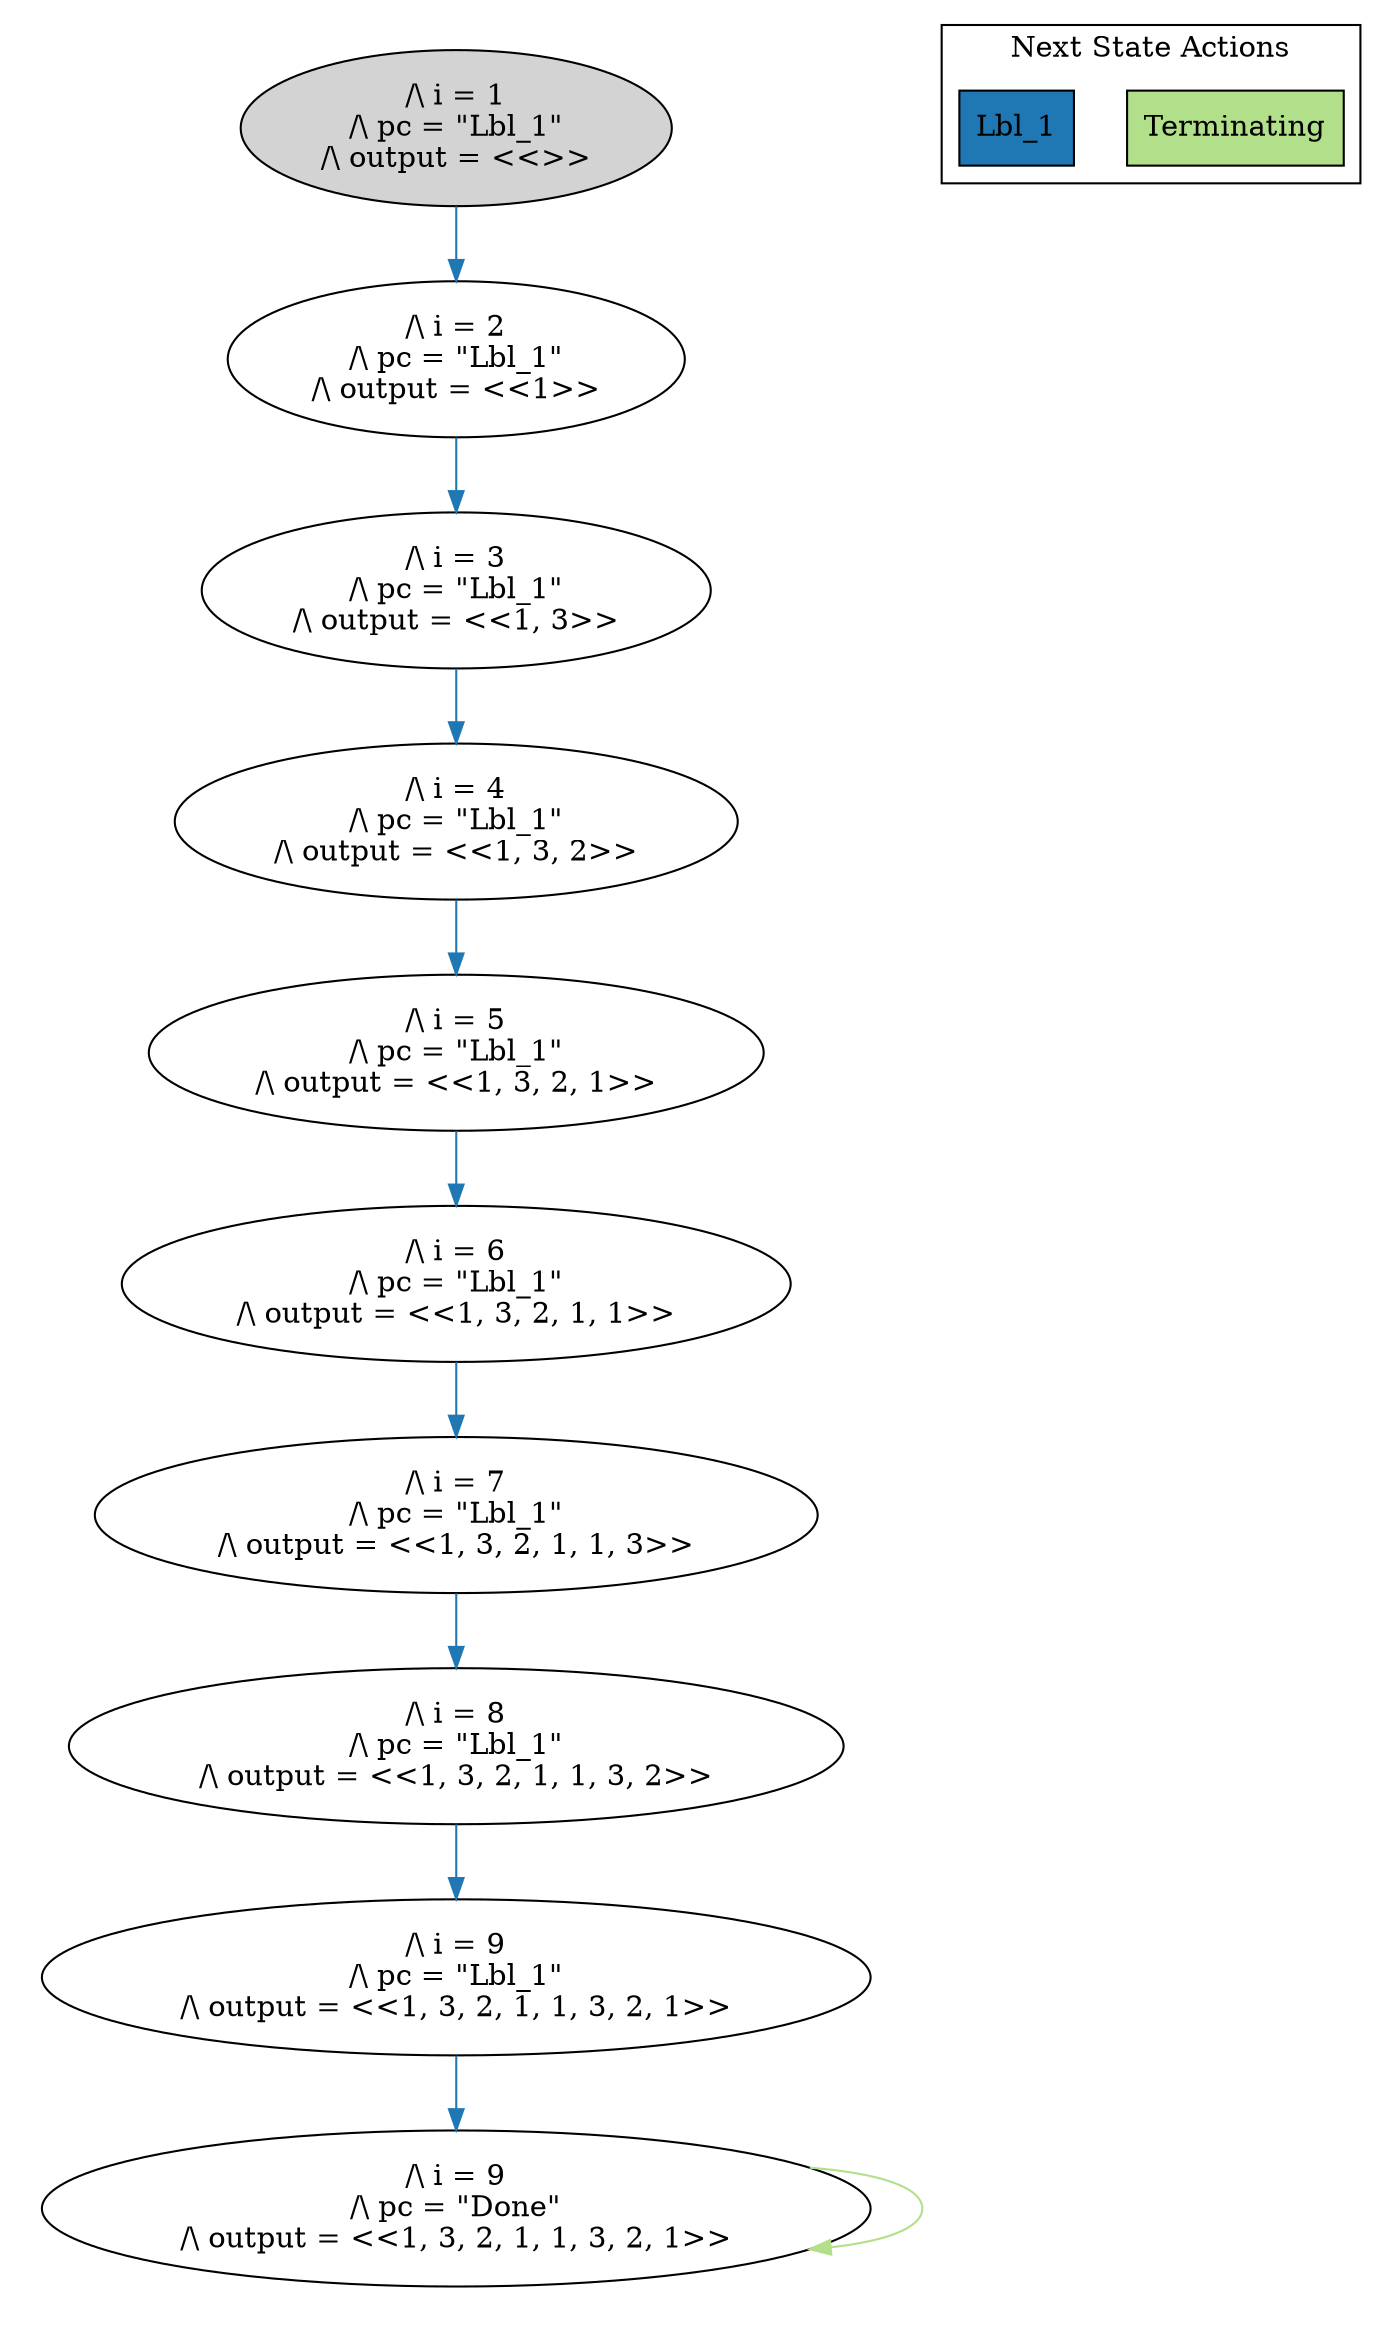 strict digraph DiskGraph {
edge [colorscheme="paired12"]
nodesep=0.35;
subgraph cluster_graph {
color="white";
-941301098732098270 [label="/\\ i = 1\n/\\ pc = \"Lbl_1\"\n/\\ output = <<>>",style = filled]
-941301098732098270 -> 7525569055973471012 [label="",color="2",fontcolor="2"];
7525569055973471012 [label="/\\ i = 2\n/\\ pc = \"Lbl_1\"\n/\\ output = <<1>>"];
7525569055973471012 -> -2630337383268644020 [label="",color="2",fontcolor="2"];
-2630337383268644020 [label="/\\ i = 3\n/\\ pc = \"Lbl_1\"\n/\\ output = <<1, 3>>"];
-2630337383268644020 -> 94864154492564836 [label="",color="2",fontcolor="2"];
94864154492564836 [label="/\\ i = 4\n/\\ pc = \"Lbl_1\"\n/\\ output = <<1, 3, 2>>"];
94864154492564836 -> 7802063866194813792 [label="",color="2",fontcolor="2"];
7802063866194813792 [label="/\\ i = 5\n/\\ pc = \"Lbl_1\"\n/\\ output = <<1, 3, 2, 1>>"];
7802063866194813792 -> 994109547221028950 [label="",color="2",fontcolor="2"];
994109547221028950 [label="/\\ i = 6\n/\\ pc = \"Lbl_1\"\n/\\ output = <<1, 3, 2, 1, 1>>"];
994109547221028950 -> 2752635397533675377 [label="",color="2",fontcolor="2"];
2752635397533675377 [label="/\\ i = 7\n/\\ pc = \"Lbl_1\"\n/\\ output = <<1, 3, 2, 1, 1, 3>>"];
2752635397533675377 -> -7798924648132049085 [label="",color="2",fontcolor="2"];
-7798924648132049085 [label="/\\ i = 8\n/\\ pc = \"Lbl_1\"\n/\\ output = <<1, 3, 2, 1, 1, 3, 2>>"];
-7798924648132049085 -> 2293389840989201870 [label="",color="2",fontcolor="2"];
2293389840989201870 [label="/\\ i = 9\n/\\ pc = \"Lbl_1\"\n/\\ output = <<1, 3, 2, 1, 1, 3, 2, 1>>"];
2293389840989201870 -> 3892141508847393176 [label="",color="2",fontcolor="2"];
3892141508847393176 [label="/\\ i = 9\n/\\ pc = \"Done\"\n/\\ output = <<1, 3, 2, 1, 1, 3, 2, 1>>"];
3892141508847393176 -> 3892141508847393176 [label="",color="3",fontcolor="3"];
{rank = same; -941301098732098270;}
{rank = same; 7525569055973471012;}
{rank = same; -2630337383268644020;}
{rank = same; 94864154492564836;}
{rank = same; 7802063866194813792;}
{rank = same; 994109547221028950;}
{rank = same; 2752635397533675377;}
{rank = same; -7798924648132049085;}
{rank = same; 2293389840989201870;}
{rank = same; 3892141508847393176;}
}
subgraph cluster_legend {graph[style=bold];label = "Next State Actions" style="solid"
node [ labeljust="l",colorscheme="paired12",style=filled,shape=record ]
Terminating [label="Terminating",fillcolor=3]
Lbl_1 [label="Lbl_1",fillcolor=2]
}}